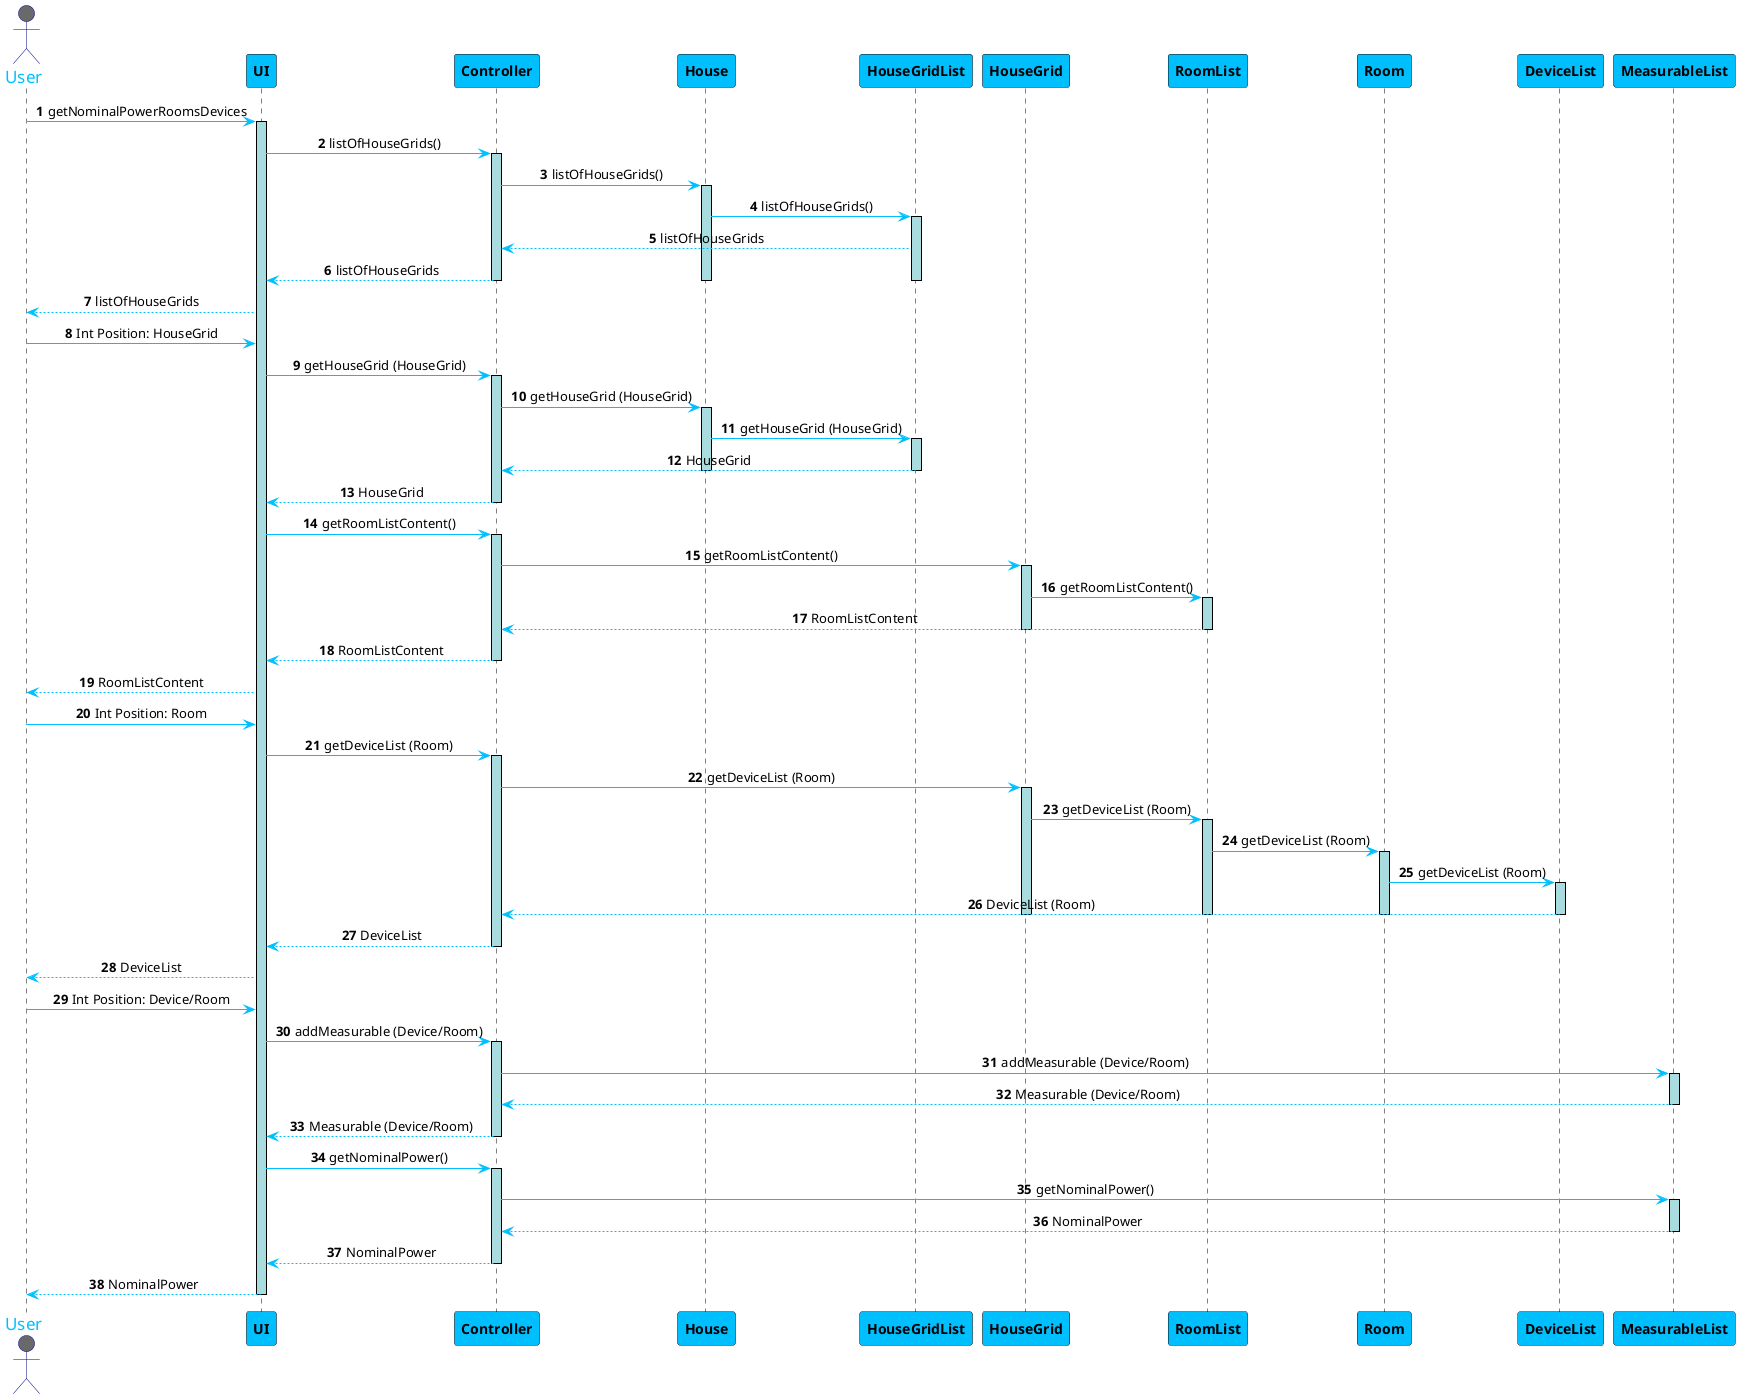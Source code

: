 @startuml
skinparam sequenceMessageAlign center
skinparam sequence {
	ArrowColor DeepSkyBlue
	ActorBorderColor DarkBlue
	LifeLineBorderColor black
	LifeLineBackgroundColor #A9DCDF

	ParticipantBorderColor Black
	ParticipantBackgroundColor DeepSkyBlue
	ParticipantFontStyle Bold

	ActorBackgroundColor DimGrey
	ActorFontColor DeepSkyBlue
	ActorFontSize 17
	ActorFontName Aapex
}

autonumber
actor User
User -> UI: getNominalPowerRoomsDevices
activate UI
UI -> Controller: listOfHouseGrids()
activate Controller
Controller -> House: listOfHouseGrids()
activate House
House -> HouseGridList: listOfHouseGrids()
activate HouseGridList
Controller <-- HouseGridList: listOfHouseGrids
UI <-- Controller: listOfHouseGrids
deactivate HouseGridList
deactivate House
deactivate Controller
User <-- UI: listOfHouseGrids
User -> UI: Int Position: HouseGrid
UI -> Controller: getHouseGrid (HouseGrid)
activate Controller
Controller -> House: getHouseGrid (HouseGrid)
activate House
House -> HouseGridList: getHouseGrid (HouseGrid)
activate HouseGridList
Controller <-- HouseGridList: HouseGrid
deactivate HouseGridList
deactivate House
UI <-- Controller: HouseGrid
deactivate Controller

UI -> Controller: getRoomListContent()
activate Controller
Controller -> HouseGrid: getRoomListContent()
activate HouseGrid
HouseGrid -> RoomList: getRoomListContent()
activate RoomList
Controller <-- RoomList: RoomListContent
deactivate RoomList
deactivate HouseGrid
UI <-- Controller: RoomListContent
deactivate RoomList
deactivate Controller
User <-- UI: RoomListContent

User -> UI: Int Position: Room
UI -> Controller: getDeviceList (Room)
activate Controller
Controller -> HouseGrid: getDeviceList (Room)
activate HouseGrid
HouseGrid -> RoomList: getDeviceList (Room)
activate RoomList
RoomList -> Room: getDeviceList (Room)
activate Room
Room -> DeviceList: getDeviceList (Room)
activate DeviceList
Controller <-- DeviceList: DeviceList (Room)
deactivate Room
deactivate RoomList
deactivate HouseGrid
deactivate DeviceList
UI <-- Controller: DeviceList
deactivate Controller
User <-- UI: DeviceList

User -> UI: Int Position: Device/Room
UI -> Controller: addMeasurable (Device/Room)
activate Controller
Controller -> MeasurableList: addMeasurable (Device/Room)
activate MeasurableList
Controller <-- MeasurableList: Measurable (Device/Room)
deactivate MeasurableList
UI <-- Controller: Measurable (Device/Room)
deactivate Controller

UI -> Controller:  getNominalPower()
activate Controller
Controller -> MeasurableList: getNominalPower()
activate MeasurableList
Controller <-- MeasurableList: NominalPower
deactivate MeasurableList
UI <-- Controller: NominalPower
deactivate Controller
deactivate MeasurableList
User <-- UI: NominalPower
deactivate UI
@enduml